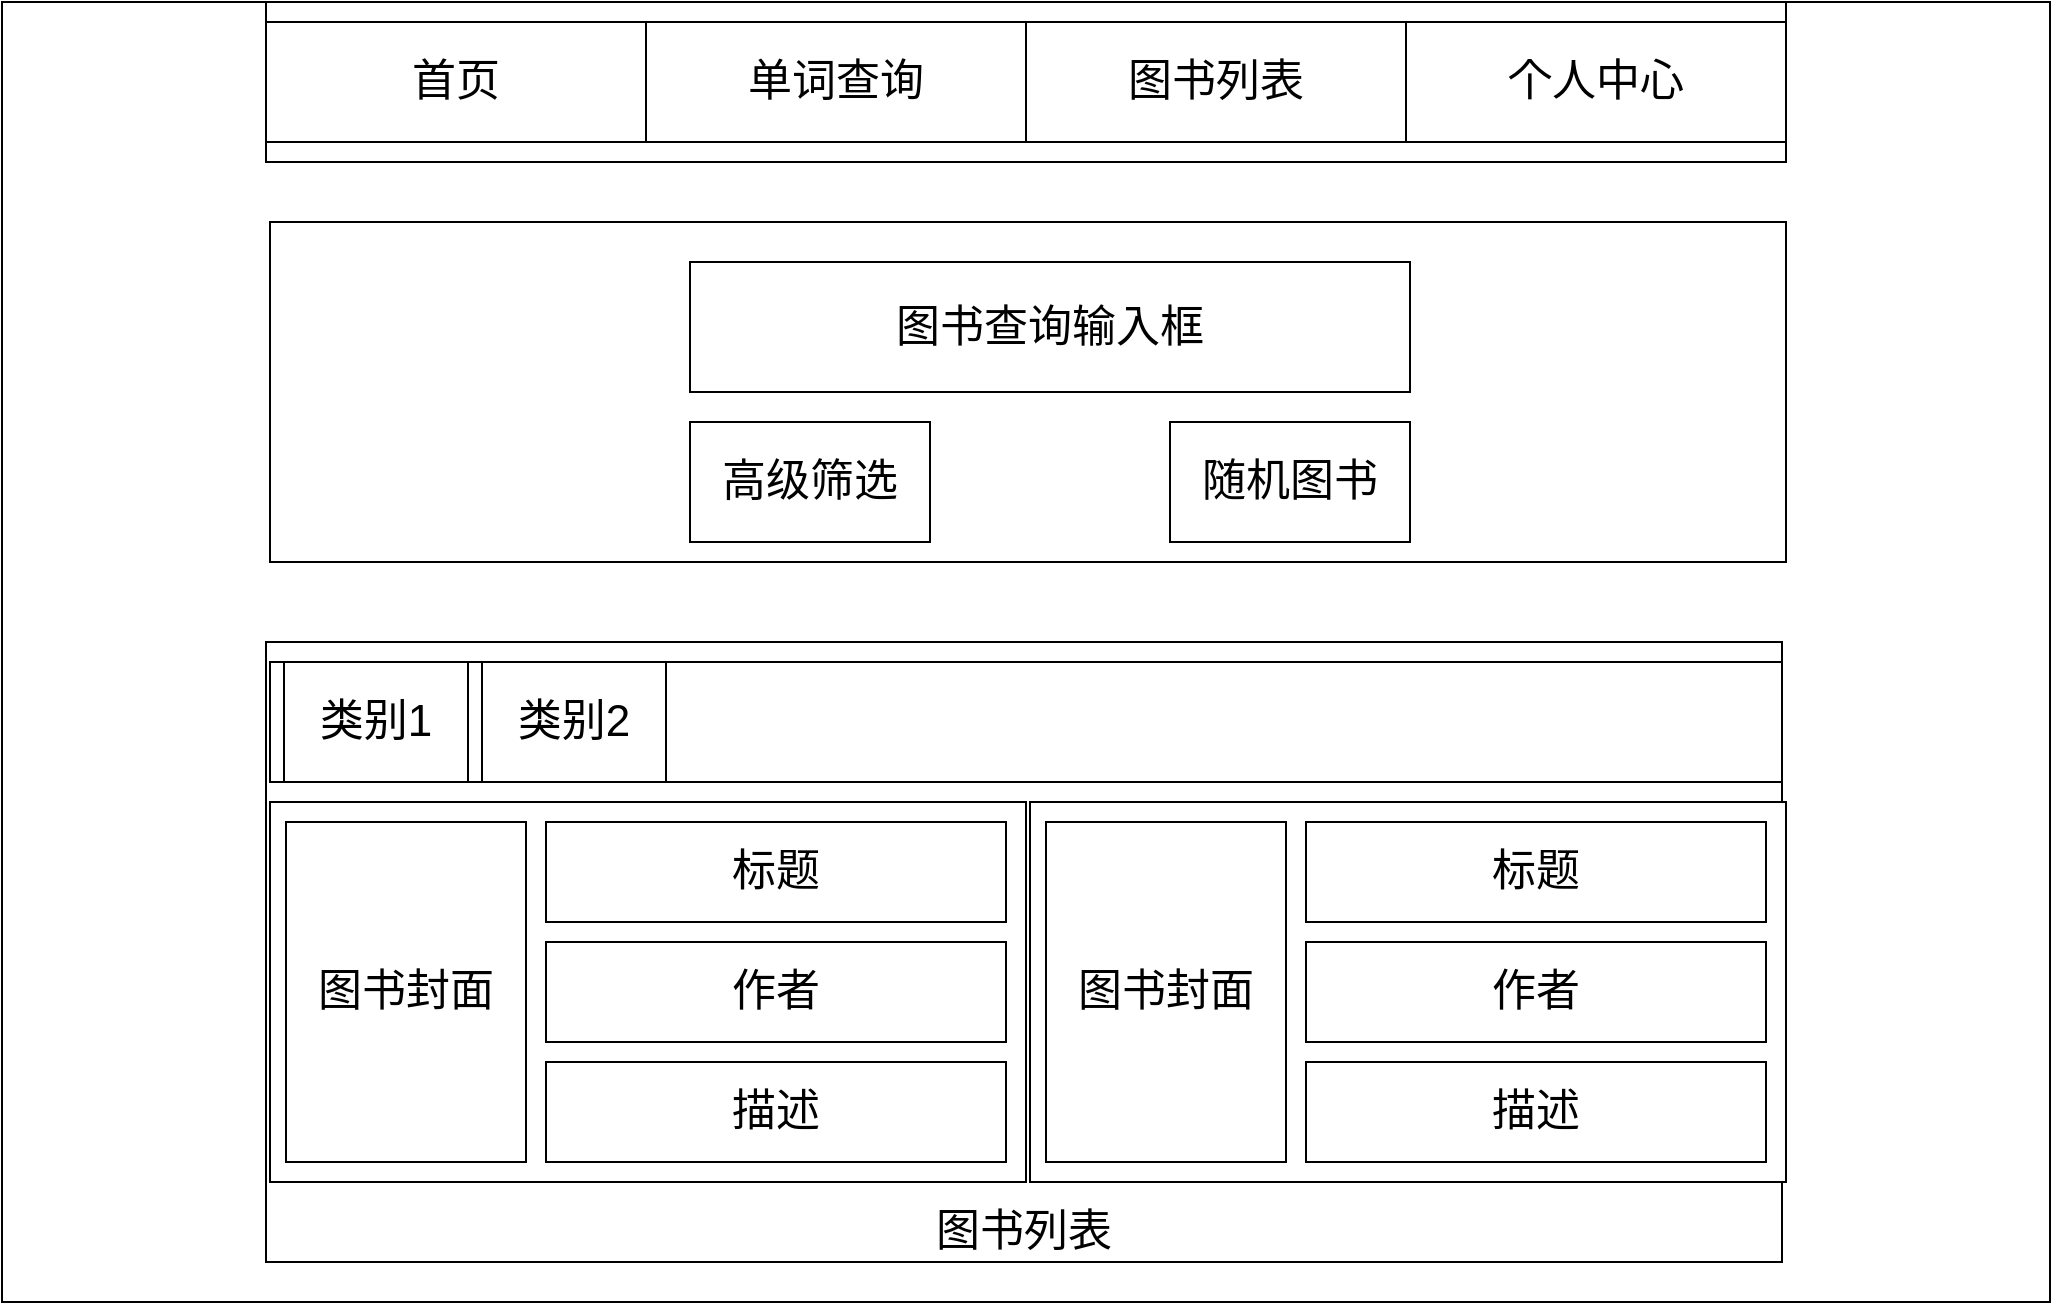 <mxfile version="14.1.8" type="device"><diagram id="Vcb7w8JQ2kIcFP2dCOAB" name="第 1 页"><mxGraphModel dx="1010" dy="601" grid="1" gridSize="10" guides="1" tooltips="1" connect="1" arrows="1" fold="1" page="1" pageScale="1" pageWidth="1600" pageHeight="900" math="0" shadow="0"><root><mxCell id="0"/><mxCell id="1" parent="0"/><mxCell id="z7ejDLaEv0X0ETZQqBg5-1" value="" style="rounded=0;whiteSpace=wrap;html=1;" vertex="1" parent="1"><mxGeometry width="1024" height="650" as="geometry"/></mxCell><mxCell id="z7ejDLaEv0X0ETZQqBg5-17" value="&lt;font style=&quot;font-size: 22px&quot;&gt;图书列表&lt;/font&gt;" style="rounded=0;whiteSpace=wrap;html=1;verticalAlign=bottom;" vertex="1" parent="1"><mxGeometry x="132" y="320" width="758" height="310" as="geometry"/></mxCell><mxCell id="z7ejDLaEv0X0ETZQqBg5-36" value="" style="rounded=0;whiteSpace=wrap;html=1;" vertex="1" parent="1"><mxGeometry x="134" y="330" width="756" height="60" as="geometry"/></mxCell><mxCell id="z7ejDLaEv0X0ETZQqBg5-2" value="" style="rounded=0;whiteSpace=wrap;html=1;" vertex="1" parent="1"><mxGeometry x="132" width="760" height="80" as="geometry"/></mxCell><mxCell id="z7ejDLaEv0X0ETZQqBg5-3" value="&lt;font style=&quot;font-size: 22px&quot;&gt;首页&lt;/font&gt;" style="rounded=0;whiteSpace=wrap;html=1;" vertex="1" parent="1"><mxGeometry x="132" y="10" width="190" height="60" as="geometry"/></mxCell><mxCell id="z7ejDLaEv0X0ETZQqBg5-4" value="&lt;font style=&quot;font-size: 22px&quot;&gt;单词查询&lt;/font&gt;" style="rounded=0;whiteSpace=wrap;html=1;" vertex="1" parent="1"><mxGeometry x="322" y="10" width="190" height="60" as="geometry"/></mxCell><mxCell id="z7ejDLaEv0X0ETZQqBg5-5" value="&lt;font style=&quot;font-size: 22px&quot;&gt;图书列表&lt;/font&gt;" style="rounded=0;whiteSpace=wrap;html=1;" vertex="1" parent="1"><mxGeometry x="512" y="10" width="190" height="60" as="geometry"/></mxCell><mxCell id="z7ejDLaEv0X0ETZQqBg5-6" value="&lt;font style=&quot;font-size: 22px&quot;&gt;个人中心&lt;/font&gt;" style="rounded=0;whiteSpace=wrap;html=1;" vertex="1" parent="1"><mxGeometry x="702" y="10" width="190" height="60" as="geometry"/></mxCell><mxCell id="z7ejDLaEv0X0ETZQqBg5-7" value="" style="rounded=0;whiteSpace=wrap;html=1;" vertex="1" parent="1"><mxGeometry x="134" y="110" width="758" height="170" as="geometry"/></mxCell><mxCell id="z7ejDLaEv0X0ETZQqBg5-8" value="&lt;font style=&quot;font-size: 22px&quot;&gt;图书查询输入框&lt;/font&gt;" style="rounded=0;whiteSpace=wrap;html=1;" vertex="1" parent="1"><mxGeometry x="344" y="130" width="360" height="65" as="geometry"/></mxCell><mxCell id="z7ejDLaEv0X0ETZQqBg5-9" value="&lt;font style=&quot;font-size: 22px&quot;&gt;高级筛选&lt;/font&gt;" style="rounded=0;whiteSpace=wrap;html=1;" vertex="1" parent="1"><mxGeometry x="344" y="210" width="120" height="60" as="geometry"/></mxCell><mxCell id="z7ejDLaEv0X0ETZQqBg5-10" value="&lt;font style=&quot;font-size: 22px&quot;&gt;随机图书&lt;/font&gt;" style="rounded=0;whiteSpace=wrap;html=1;" vertex="1" parent="1"><mxGeometry x="584" y="210" width="120" height="60" as="geometry"/></mxCell><mxCell id="z7ejDLaEv0X0ETZQqBg5-18" value="" style="rounded=0;whiteSpace=wrap;html=1;" vertex="1" parent="1"><mxGeometry x="134" y="400" width="378" height="190" as="geometry"/></mxCell><mxCell id="z7ejDLaEv0X0ETZQqBg5-20" value="&lt;font style=&quot;font-size: 22px&quot;&gt;图书封面&lt;/font&gt;" style="rounded=0;whiteSpace=wrap;html=1;" vertex="1" parent="1"><mxGeometry x="142" y="410" width="120" height="170" as="geometry"/></mxCell><mxCell id="z7ejDLaEv0X0ETZQqBg5-22" value="&lt;font style=&quot;font-size: 22px&quot;&gt;标题&lt;/font&gt;" style="rounded=0;whiteSpace=wrap;html=1;" vertex="1" parent="1"><mxGeometry x="272" y="410" width="230" height="50" as="geometry"/></mxCell><mxCell id="z7ejDLaEv0X0ETZQqBg5-23" value="&lt;font style=&quot;font-size: 22px&quot;&gt;作者&lt;/font&gt;" style="rounded=0;whiteSpace=wrap;html=1;" vertex="1" parent="1"><mxGeometry x="272" y="470" width="230" height="50" as="geometry"/></mxCell><mxCell id="z7ejDLaEv0X0ETZQqBg5-24" value="&lt;font style=&quot;font-size: 22px&quot;&gt;描述&lt;/font&gt;" style="rounded=0;whiteSpace=wrap;html=1;" vertex="1" parent="1"><mxGeometry x="272" y="530" width="230" height="50" as="geometry"/></mxCell><mxCell id="z7ejDLaEv0X0ETZQqBg5-25" value="" style="rounded=0;whiteSpace=wrap;html=1;" vertex="1" parent="1"><mxGeometry x="514" y="400" width="378" height="190" as="geometry"/></mxCell><mxCell id="z7ejDLaEv0X0ETZQqBg5-26" value="&lt;font style=&quot;font-size: 22px&quot;&gt;图书封面&lt;/font&gt;" style="rounded=0;whiteSpace=wrap;html=1;" vertex="1" parent="1"><mxGeometry x="522" y="410" width="120" height="170" as="geometry"/></mxCell><mxCell id="z7ejDLaEv0X0ETZQqBg5-27" value="&lt;font style=&quot;font-size: 22px&quot;&gt;标题&lt;/font&gt;" style="rounded=0;whiteSpace=wrap;html=1;" vertex="1" parent="1"><mxGeometry x="652" y="410" width="230" height="50" as="geometry"/></mxCell><mxCell id="z7ejDLaEv0X0ETZQqBg5-28" value="&lt;font style=&quot;font-size: 22px&quot;&gt;作者&lt;/font&gt;" style="rounded=0;whiteSpace=wrap;html=1;" vertex="1" parent="1"><mxGeometry x="652" y="470" width="230" height="50" as="geometry"/></mxCell><mxCell id="z7ejDLaEv0X0ETZQqBg5-29" value="&lt;font style=&quot;font-size: 22px&quot;&gt;描述&lt;/font&gt;" style="rounded=0;whiteSpace=wrap;html=1;" vertex="1" parent="1"><mxGeometry x="652" y="530" width="230" height="50" as="geometry"/></mxCell><mxCell id="z7ejDLaEv0X0ETZQqBg5-31" value="&lt;font style=&quot;font-size: 22px&quot;&gt;类别1&lt;/font&gt;" style="rounded=0;whiteSpace=wrap;html=1;" vertex="1" parent="1"><mxGeometry x="141" y="330" width="92" height="60" as="geometry"/></mxCell><mxCell id="z7ejDLaEv0X0ETZQqBg5-35" value="&lt;font style=&quot;font-size: 22px&quot;&gt;类别2&lt;/font&gt;" style="rounded=0;whiteSpace=wrap;html=1;" vertex="1" parent="1"><mxGeometry x="240" y="330" width="92" height="60" as="geometry"/></mxCell></root></mxGraphModel></diagram></mxfile>